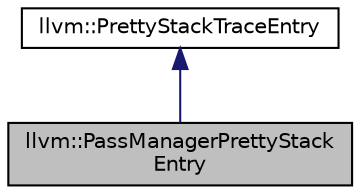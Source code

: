 digraph "llvm::PassManagerPrettyStackEntry"
{
 // LATEX_PDF_SIZE
  bgcolor="transparent";
  edge [fontname="Helvetica",fontsize="10",labelfontname="Helvetica",labelfontsize="10"];
  node [fontname="Helvetica",fontsize="10",shape="box"];
  Node1 [label="llvm::PassManagerPrettyStack\lEntry",height=0.2,width=0.4,color="black", fillcolor="grey75", style="filled", fontcolor="black",tooltip="PassManagerPrettyStackEntry - This is used to print informative information about what pass is runnin..."];
  Node2 -> Node1 [dir="back",color="midnightblue",fontsize="10",style="solid",fontname="Helvetica"];
  Node2 [label="llvm::PrettyStackTraceEntry",height=0.2,width=0.4,color="black",URL="$classllvm_1_1PrettyStackTraceEntry.html",tooltip="PrettyStackTraceEntry - This class is used to represent a frame of the \"pretty\" stack trace that is d..."];
}
